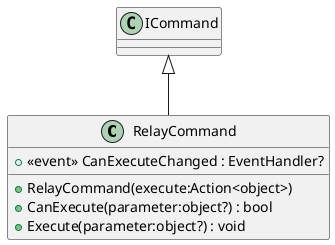 @startuml
class RelayCommand {
    +  <<event>> CanExecuteChanged : EventHandler? 
    + RelayCommand(execute:Action<object>)
    + CanExecute(parameter:object?) : bool
    + Execute(parameter:object?) : void
}
ICommand <|-- RelayCommand
@enduml
